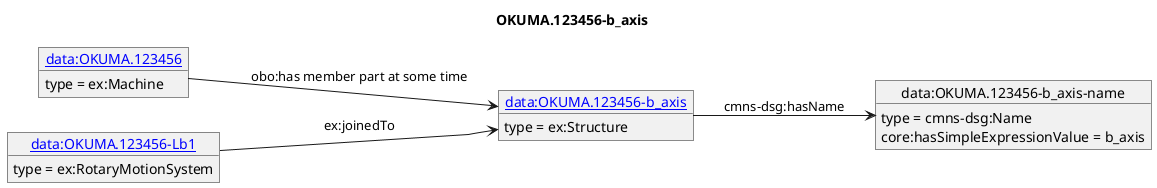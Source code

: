 @startuml
skinparam linetype polyline
left to right direction
title OKUMA.123456-b_axis
object "[[./OKUMA.123456-b_axis.html data:OKUMA.123456-b_axis]]" as o1 {
 type = ex:Structure
 }
object "data:OKUMA.123456-b_axis-name" as o2 {
 type = cmns-dsg:Name
 }
object "[[./OKUMA.123456.html data:OKUMA.123456]]" as o3 {
 type = ex:Machine
 }
object "[[./OKUMA.123456-Lb1.html data:OKUMA.123456-Lb1]]" as o4 {
 type = ex:RotaryMotionSystem
 }
o1 --> o2 : cmns-dsg:hasName
o2 : core:hasSimpleExpressionValue = b_axis
o3 --> o1 : obo:has member part at some time
o4 --> o1 : ex:joinedTo
@enduml
